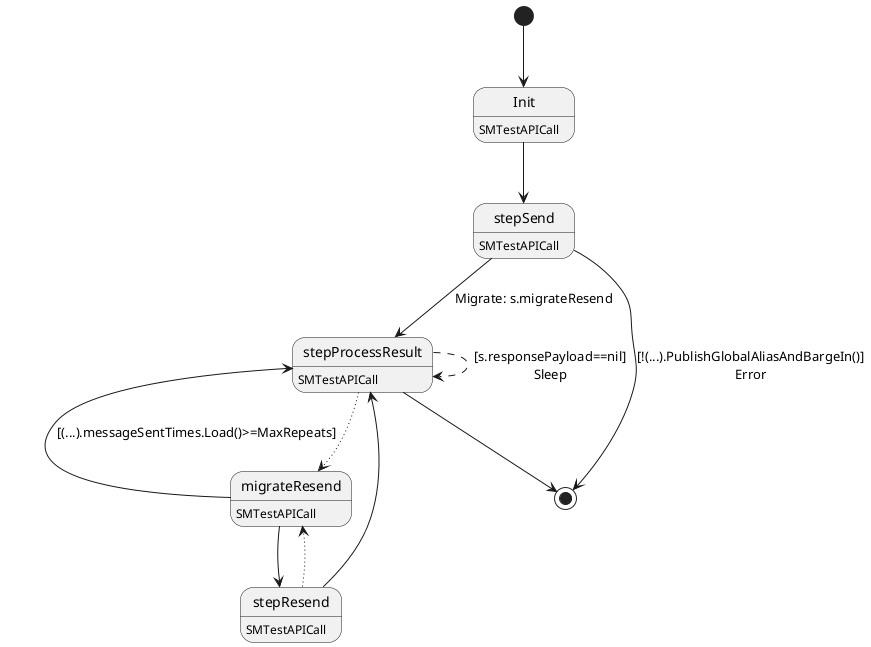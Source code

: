 @startuml
state "Init" as T00_S001
T00_S001 : SMTestAPICall
[*] --> T00_S001
T00_S001 --> T00_S002
state "migrateResend" as T00_S004
T00_S004 : SMTestAPICall
T00_S004 --> T00_S005 : [(...).messageSentTimes.Load()>=MaxRepeats]
T00_S004 --> T00_S003
state "stepProcessResult" as T00_S005
T00_S005 : SMTestAPICall
T00_S005 --[dotted]> T00_S004
T00_S005 --[dashed]> T00_S005 : [s.responsePayload==nil]\nSleep
T00_S005 --> [*]
state "stepResend" as T00_S003
T00_S003 : SMTestAPICall
T00_S003 --[dotted]> T00_S004
T00_S003 --> T00_S005
state "stepSend" as T00_S002
T00_S002 : SMTestAPICall
T00_S002 --> [*] : [!(...).PublishGlobalAliasAndBargeIn()]\nError
T00_S002 --> T00_S005 : Migrate: s.migrateResend
@enduml
